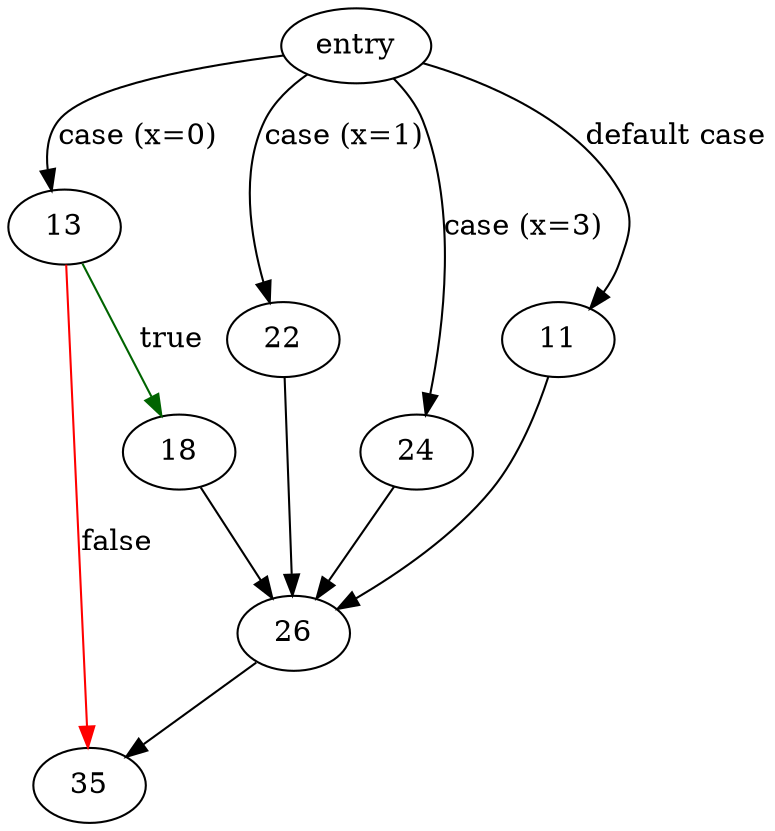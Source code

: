 digraph "xnumtoumax" {
	// Node definitions.
	7 [label=entry];
	11;
	13;
	18;
	22;
	24;
	26;
	35;

	// Edge definitions.
	7 -> 11 [label="default case"];
	7 -> 13 [label="case (x=0)"];
	7 -> 22 [label="case (x=1)"];
	7 -> 24 [label="case (x=3)"];
	11 -> 26;
	13 -> 18 [
		color=darkgreen
		label=true
	];
	13 -> 35 [
		color=red
		label=false
	];
	18 -> 26;
	22 -> 26;
	24 -> 26;
	26 -> 35;
}